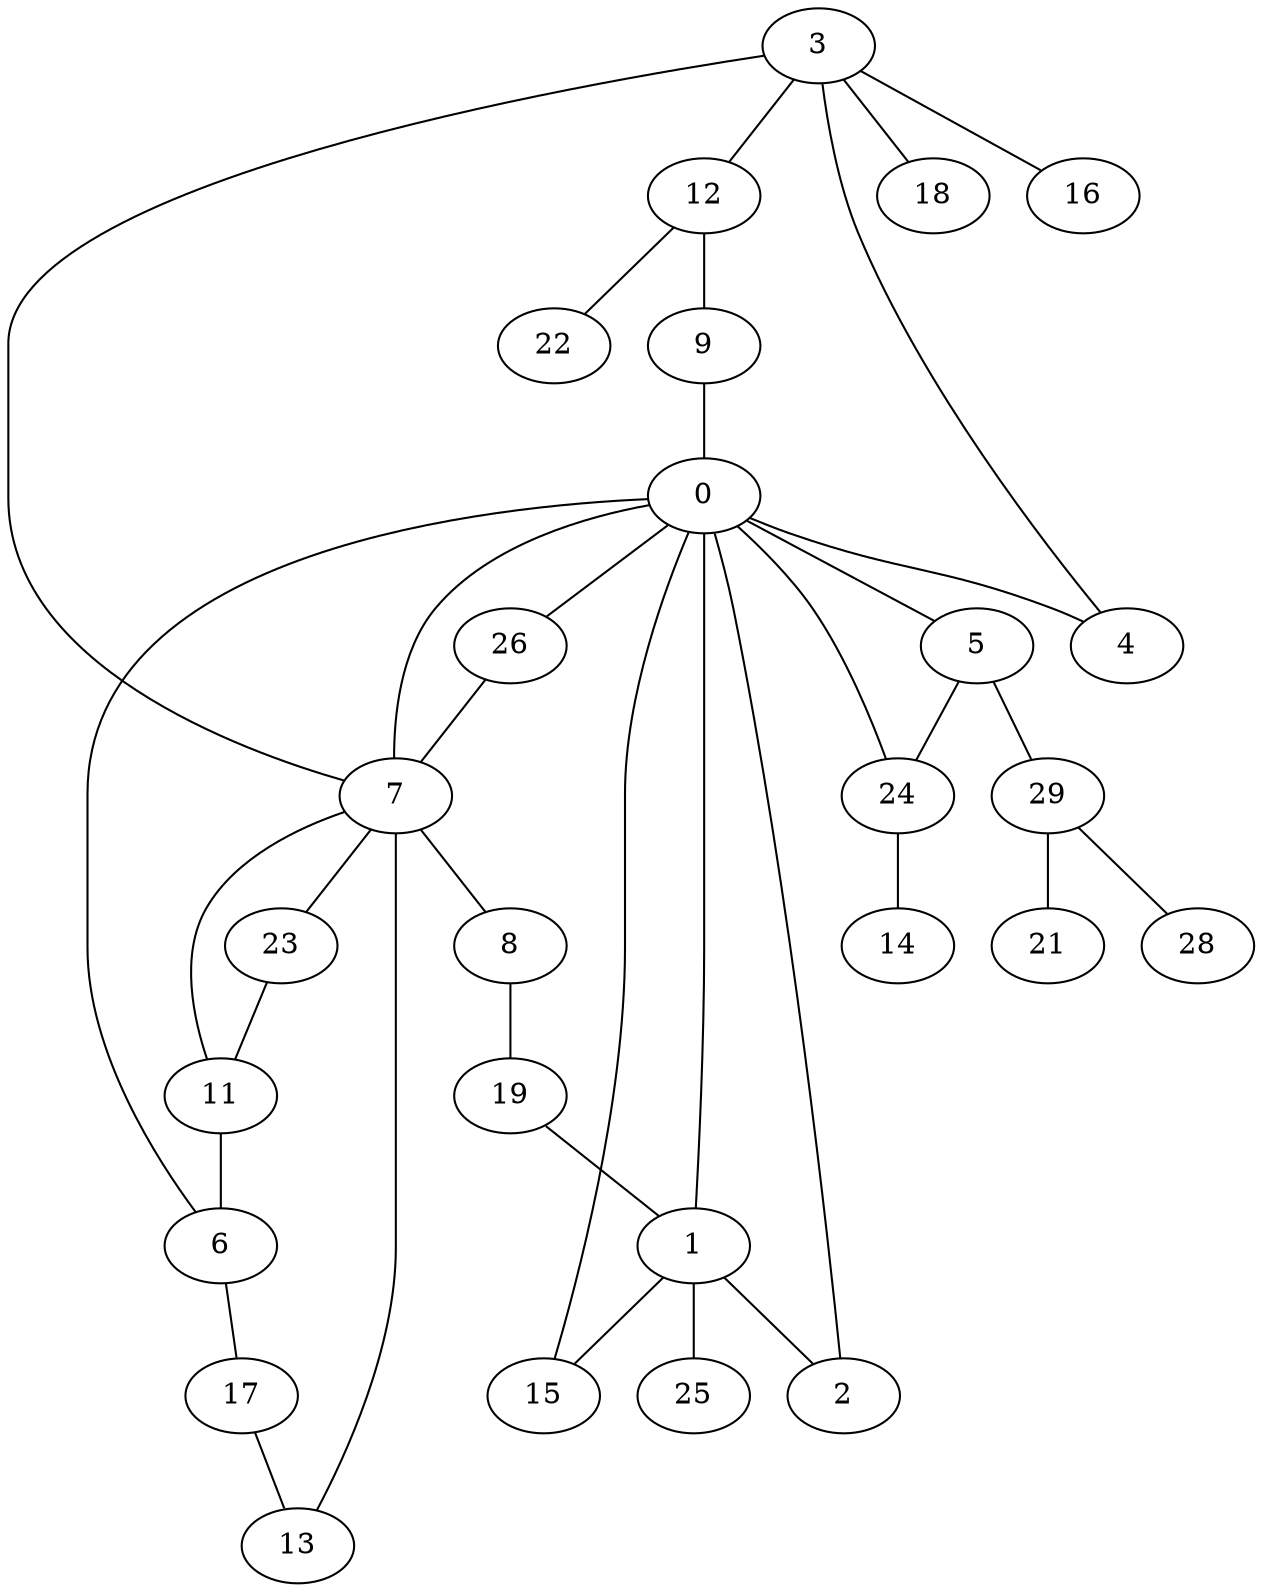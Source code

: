 graph G {
  3;
  12;
  22;
  9;
  0;
  5;
  24;
  14;
  29;
  28;
  21;
  26;
  7;
  23;
  11;
  6;
  17;
  13;
  8;
  19;
  1;
  25;
  15;
  2;
  4;
  18;
  16;
   3 -- 4;
   3 -- 16;
   3 -- 18;
   3 -- 7;
   3 -- 12;
   12 -- 9;
   12 -- 22;
   9 -- 0;
   0 -- 1;
   0 -- 2;
   0 -- 4;
   0 -- 6;
   0 -- 7;
   0 -- 15;
   0 -- 24;
   0 -- 26;
   0 -- 5;
   5 -- 29;
   5 -- 24;
   24 -- 14;
   29 -- 21;
   29 -- 28;
   26 -- 7;
   7 -- 8;
   7 -- 11;
   7 -- 13;
   7 -- 23;
   23 -- 11;
   11 -- 6;
   6 -- 17;
   17 -- 13;
   8 -- 19;
   19 -- 1;
   1 -- 2;
   1 -- 15;
   1 -- 25;
}
